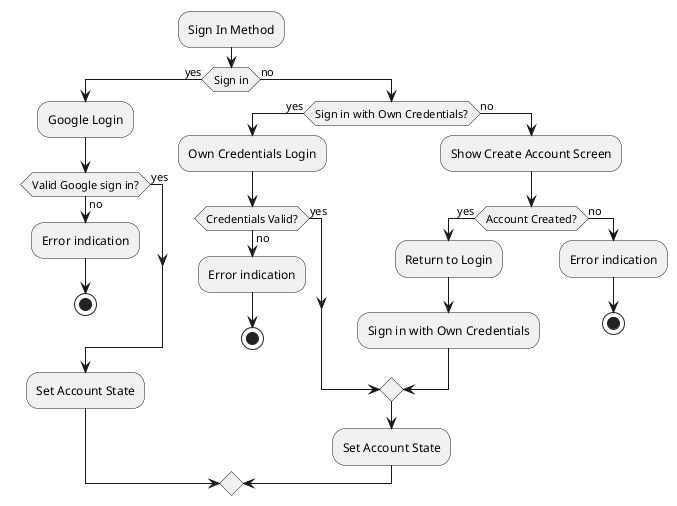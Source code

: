 @startuml Account

|User|
:Sign In Method;
if (Sign in) then (yes)
    :Google Login;
    if (Valid Google sign in?) then (yes)
    else (no)
        :Error indication; 
        stop
    endif
    :Set Account State;
else (no)
    if (Sign in with Own Credentials?) then (yes)
        :Own Credentials Login;
        if (Credentials Valid?) then (yes)
        else (no)
            :Error indication; 
            stop
        endif
    else (no)
        :Show Create Account Screen;
        if (Account Created?) then (yes)
            :Return to Login;
            :Sign in with Own Credentials;
        else (no)
            :Error indication;
            stop
        endif
    endif
      :Set Account State;
endif

@enduml
